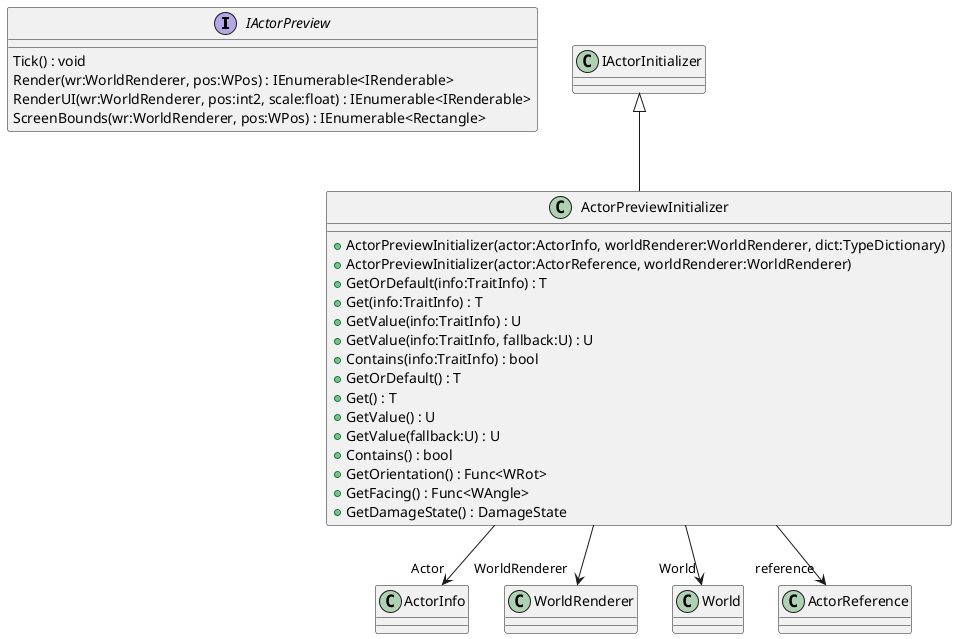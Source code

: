 @startuml
interface IActorPreview {
    Tick() : void
    Render(wr:WorldRenderer, pos:WPos) : IEnumerable<IRenderable>
    RenderUI(wr:WorldRenderer, pos:int2, scale:float) : IEnumerable<IRenderable>
    ScreenBounds(wr:WorldRenderer, pos:WPos) : IEnumerable<Rectangle>
}
class ActorPreviewInitializer {
    + ActorPreviewInitializer(actor:ActorInfo, worldRenderer:WorldRenderer, dict:TypeDictionary)
    + ActorPreviewInitializer(actor:ActorReference, worldRenderer:WorldRenderer)
    + GetOrDefault(info:TraitInfo) : T
    + Get(info:TraitInfo) : T
    + GetValue(info:TraitInfo) : U
    + GetValue(info:TraitInfo, fallback:U) : U
    + Contains(info:TraitInfo) : bool
    + GetOrDefault() : T
    + Get() : T
    + GetValue() : U
    + GetValue(fallback:U) : U
    + Contains() : bool
    + GetOrientation() : Func<WRot>
    + GetFacing() : Func<WAngle>
    + GetDamageState() : DamageState
}
IActorInitializer <|-- ActorPreviewInitializer
ActorPreviewInitializer --> "Actor" ActorInfo
ActorPreviewInitializer --> "WorldRenderer" WorldRenderer
ActorPreviewInitializer --> "World" World
ActorPreviewInitializer --> "reference" ActorReference
@enduml
